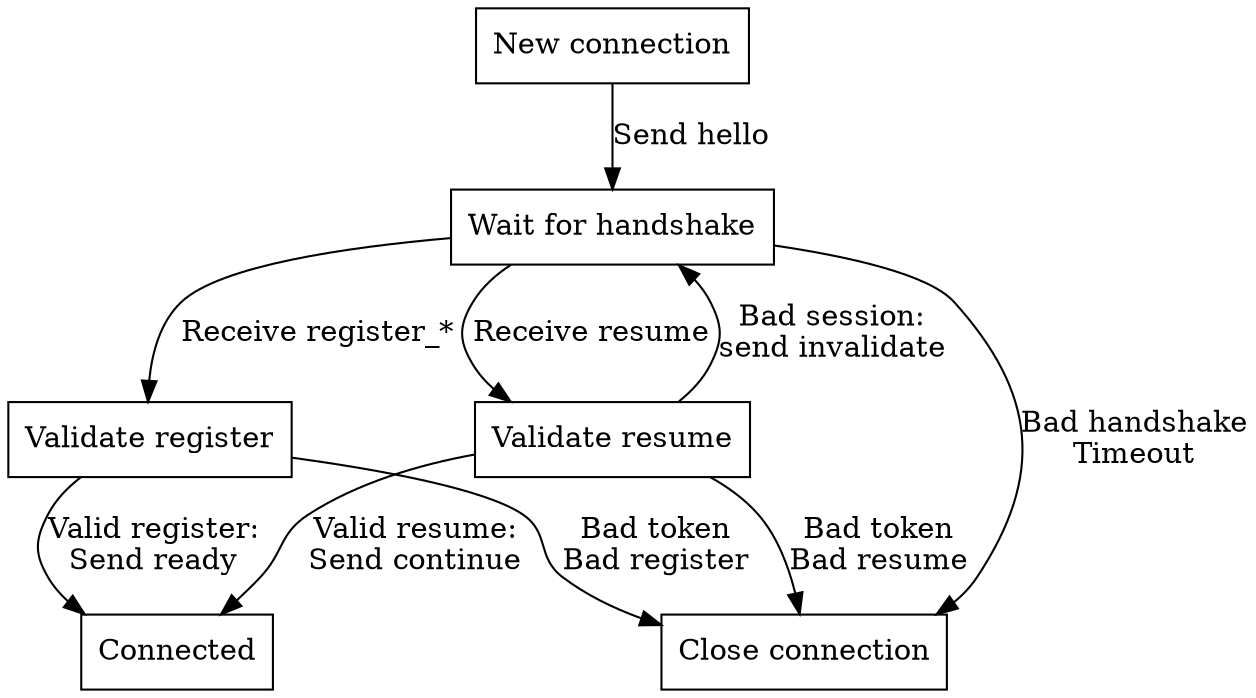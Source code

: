 digraph "Server Connection Flow" {
    node [shape=box];
    graph [newrank=true];

    new_connection [label="New connection"];
    wait_handshake [label="Wait for handshake"];
    validate_register [label="Validate register"];
    validate_resume [label="Validate resume"];
    connected [label="Connected"];
    close [label="Close connection"];

    new_connection -> wait_handshake [label="Send hello"];
    wait_handshake -> validate_register [label="Receive register_*"];
    wait_handshake -> validate_resume [label="Receive resume"];
    wait_handshake -> close [label="Bad handshake\nTimeout"];
    validate_register -> close [label="Bad token\nBad register"];
    validate_register -> connected [label="Valid register:\nSend ready"];
    validate_resume -> close [label="Bad token\nBad resume"];
    validate_resume -> wait_handshake [label="Bad session:\nsend invalidate"];
    validate_resume -> connected [label="Valid resume:\nSend continue"];
}
